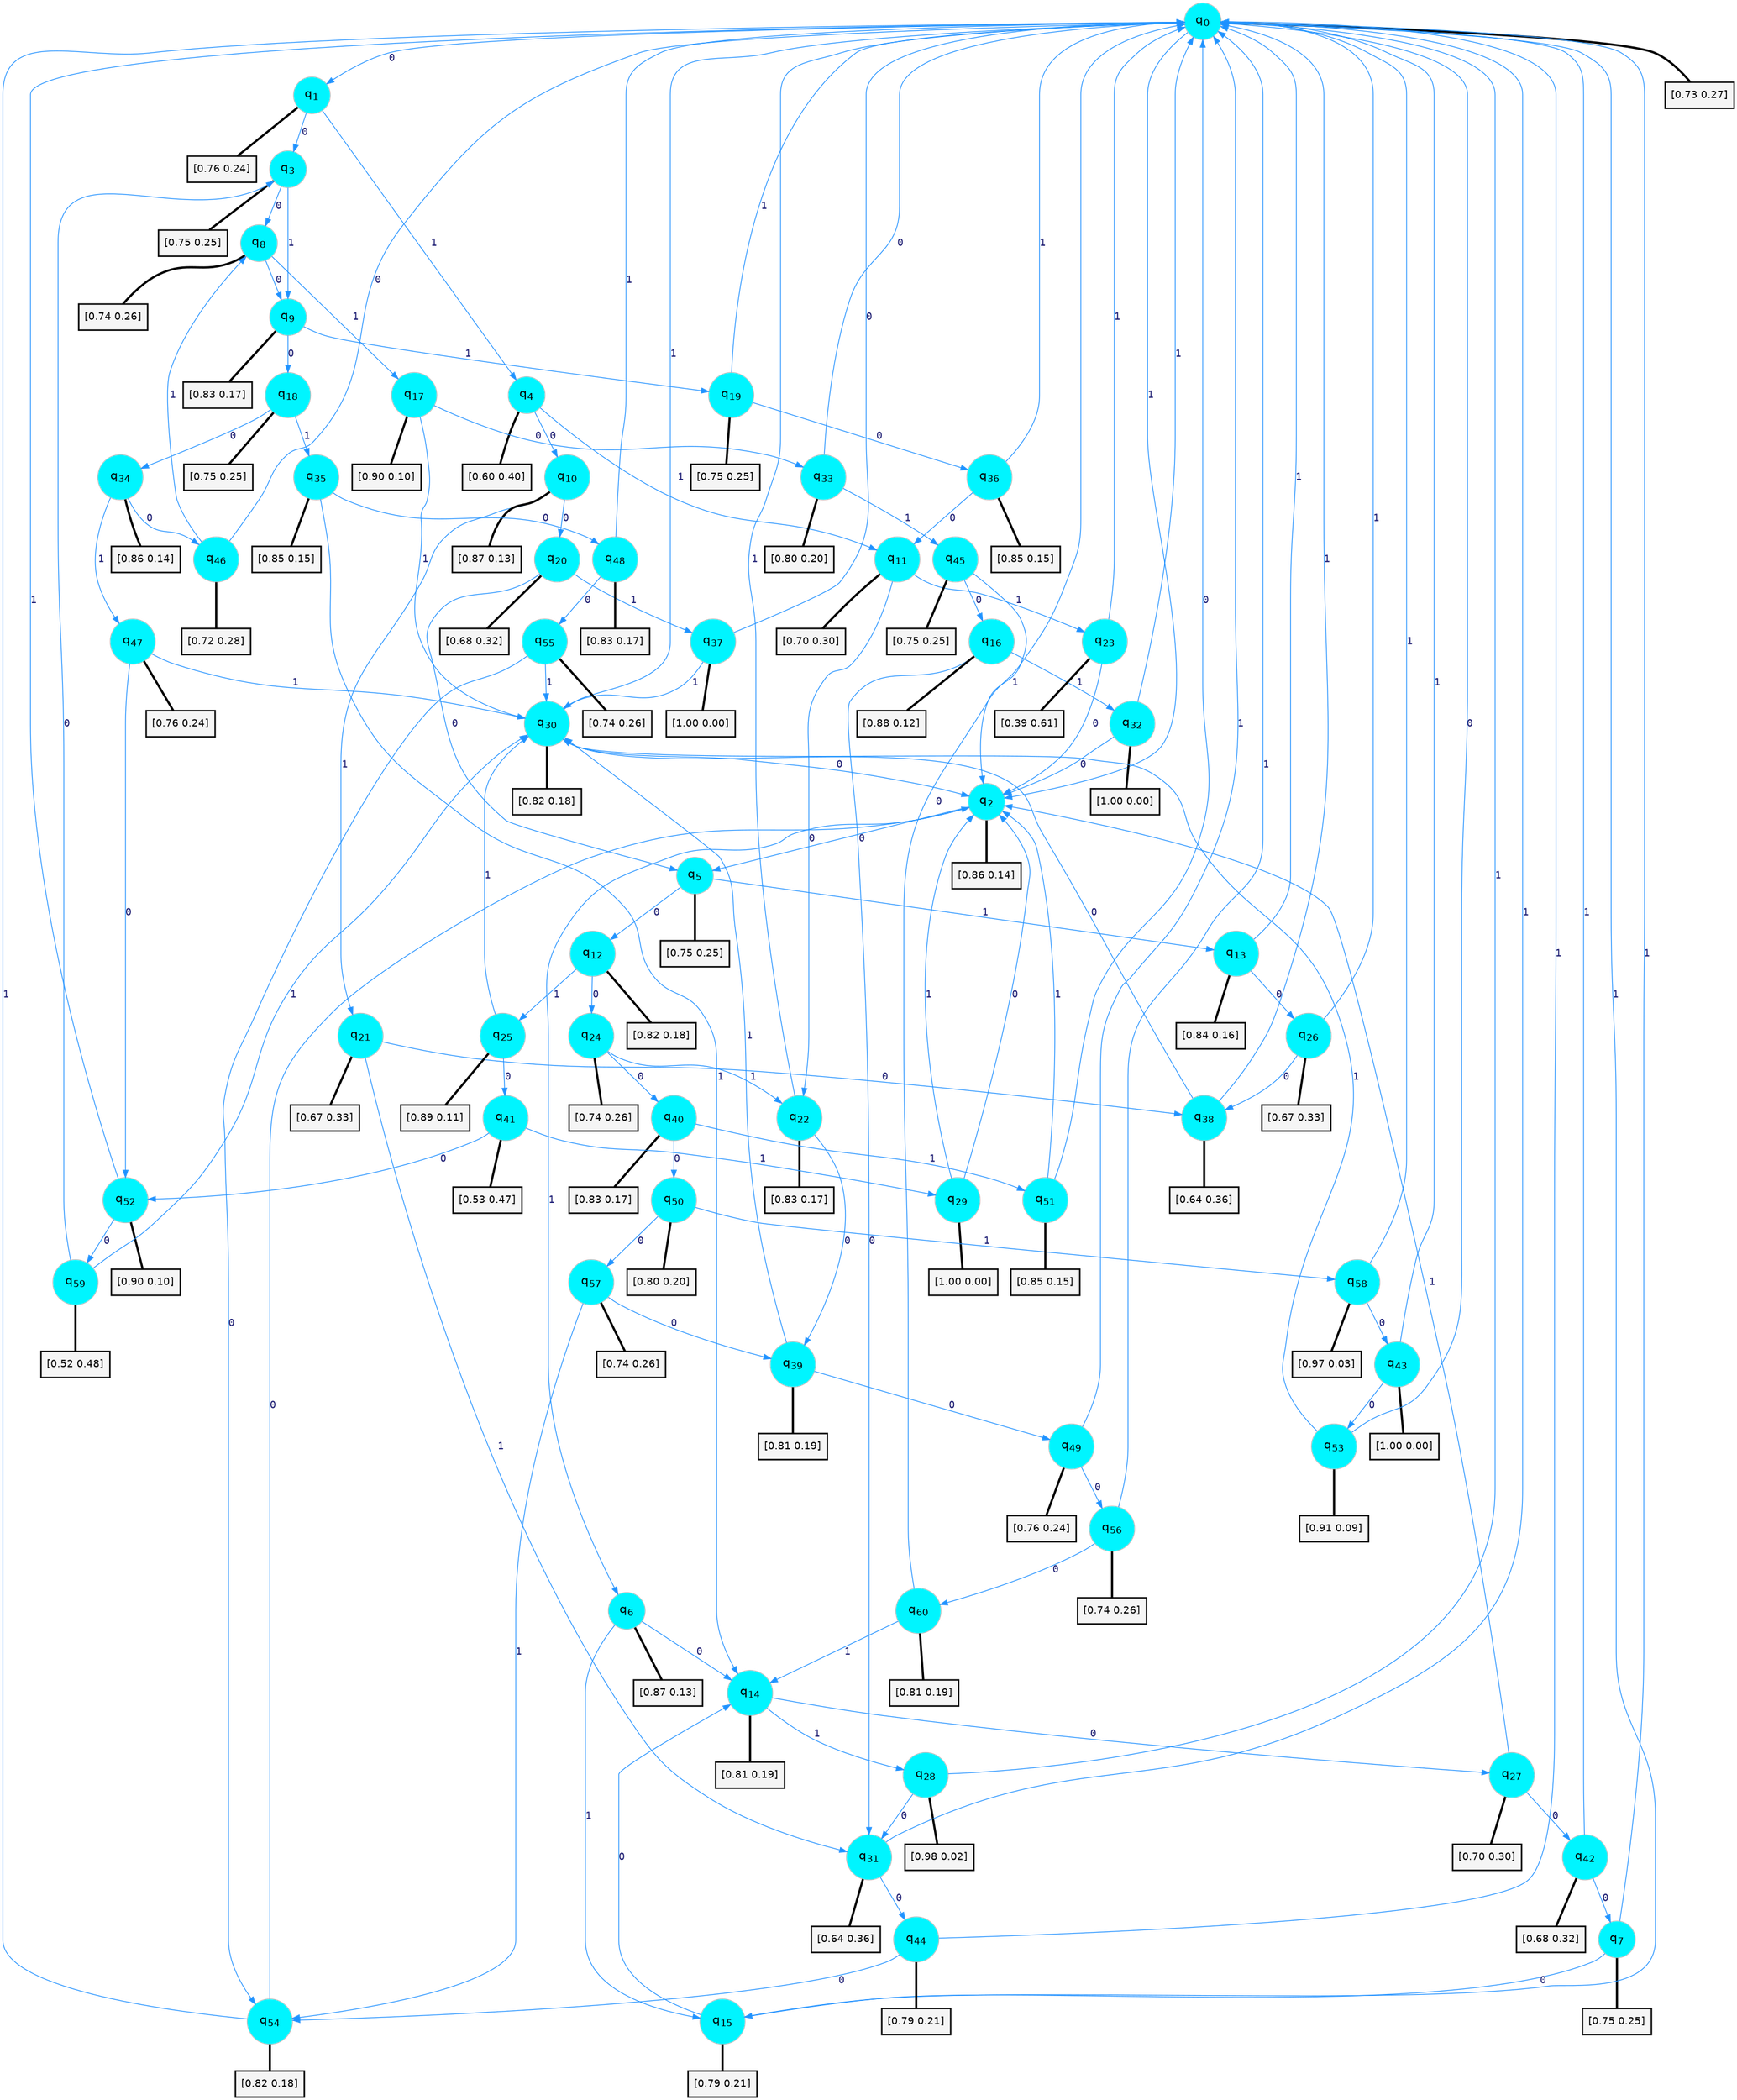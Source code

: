 digraph G {
graph [
bgcolor=transparent, dpi=300, rankdir=TD, size="40,25"];
node [
color=gray, fillcolor=turquoise1, fontcolor=black, fontname=Helvetica, fontsize=16, fontweight=bold, shape=circle, style=filled];
edge [
arrowsize=1, color=dodgerblue1, fontcolor=midnightblue, fontname=courier, fontweight=bold, penwidth=1, style=solid, weight=20];
0[label=<q<SUB>0</SUB>>];
1[label=<q<SUB>1</SUB>>];
2[label=<q<SUB>2</SUB>>];
3[label=<q<SUB>3</SUB>>];
4[label=<q<SUB>4</SUB>>];
5[label=<q<SUB>5</SUB>>];
6[label=<q<SUB>6</SUB>>];
7[label=<q<SUB>7</SUB>>];
8[label=<q<SUB>8</SUB>>];
9[label=<q<SUB>9</SUB>>];
10[label=<q<SUB>10</SUB>>];
11[label=<q<SUB>11</SUB>>];
12[label=<q<SUB>12</SUB>>];
13[label=<q<SUB>13</SUB>>];
14[label=<q<SUB>14</SUB>>];
15[label=<q<SUB>15</SUB>>];
16[label=<q<SUB>16</SUB>>];
17[label=<q<SUB>17</SUB>>];
18[label=<q<SUB>18</SUB>>];
19[label=<q<SUB>19</SUB>>];
20[label=<q<SUB>20</SUB>>];
21[label=<q<SUB>21</SUB>>];
22[label=<q<SUB>22</SUB>>];
23[label=<q<SUB>23</SUB>>];
24[label=<q<SUB>24</SUB>>];
25[label=<q<SUB>25</SUB>>];
26[label=<q<SUB>26</SUB>>];
27[label=<q<SUB>27</SUB>>];
28[label=<q<SUB>28</SUB>>];
29[label=<q<SUB>29</SUB>>];
30[label=<q<SUB>30</SUB>>];
31[label=<q<SUB>31</SUB>>];
32[label=<q<SUB>32</SUB>>];
33[label=<q<SUB>33</SUB>>];
34[label=<q<SUB>34</SUB>>];
35[label=<q<SUB>35</SUB>>];
36[label=<q<SUB>36</SUB>>];
37[label=<q<SUB>37</SUB>>];
38[label=<q<SUB>38</SUB>>];
39[label=<q<SUB>39</SUB>>];
40[label=<q<SUB>40</SUB>>];
41[label=<q<SUB>41</SUB>>];
42[label=<q<SUB>42</SUB>>];
43[label=<q<SUB>43</SUB>>];
44[label=<q<SUB>44</SUB>>];
45[label=<q<SUB>45</SUB>>];
46[label=<q<SUB>46</SUB>>];
47[label=<q<SUB>47</SUB>>];
48[label=<q<SUB>48</SUB>>];
49[label=<q<SUB>49</SUB>>];
50[label=<q<SUB>50</SUB>>];
51[label=<q<SUB>51</SUB>>];
52[label=<q<SUB>52</SUB>>];
53[label=<q<SUB>53</SUB>>];
54[label=<q<SUB>54</SUB>>];
55[label=<q<SUB>55</SUB>>];
56[label=<q<SUB>56</SUB>>];
57[label=<q<SUB>57</SUB>>];
58[label=<q<SUB>58</SUB>>];
59[label=<q<SUB>59</SUB>>];
60[label=<q<SUB>60</SUB>>];
61[label="[0.73 0.27]", shape=box,fontcolor=black, fontname=Helvetica, fontsize=14, penwidth=2, fillcolor=whitesmoke,color=black];
62[label="[0.76 0.24]", shape=box,fontcolor=black, fontname=Helvetica, fontsize=14, penwidth=2, fillcolor=whitesmoke,color=black];
63[label="[0.86 0.14]", shape=box,fontcolor=black, fontname=Helvetica, fontsize=14, penwidth=2, fillcolor=whitesmoke,color=black];
64[label="[0.75 0.25]", shape=box,fontcolor=black, fontname=Helvetica, fontsize=14, penwidth=2, fillcolor=whitesmoke,color=black];
65[label="[0.60 0.40]", shape=box,fontcolor=black, fontname=Helvetica, fontsize=14, penwidth=2, fillcolor=whitesmoke,color=black];
66[label="[0.75 0.25]", shape=box,fontcolor=black, fontname=Helvetica, fontsize=14, penwidth=2, fillcolor=whitesmoke,color=black];
67[label="[0.87 0.13]", shape=box,fontcolor=black, fontname=Helvetica, fontsize=14, penwidth=2, fillcolor=whitesmoke,color=black];
68[label="[0.75 0.25]", shape=box,fontcolor=black, fontname=Helvetica, fontsize=14, penwidth=2, fillcolor=whitesmoke,color=black];
69[label="[0.74 0.26]", shape=box,fontcolor=black, fontname=Helvetica, fontsize=14, penwidth=2, fillcolor=whitesmoke,color=black];
70[label="[0.83 0.17]", shape=box,fontcolor=black, fontname=Helvetica, fontsize=14, penwidth=2, fillcolor=whitesmoke,color=black];
71[label="[0.87 0.13]", shape=box,fontcolor=black, fontname=Helvetica, fontsize=14, penwidth=2, fillcolor=whitesmoke,color=black];
72[label="[0.70 0.30]", shape=box,fontcolor=black, fontname=Helvetica, fontsize=14, penwidth=2, fillcolor=whitesmoke,color=black];
73[label="[0.82 0.18]", shape=box,fontcolor=black, fontname=Helvetica, fontsize=14, penwidth=2, fillcolor=whitesmoke,color=black];
74[label="[0.84 0.16]", shape=box,fontcolor=black, fontname=Helvetica, fontsize=14, penwidth=2, fillcolor=whitesmoke,color=black];
75[label="[0.81 0.19]", shape=box,fontcolor=black, fontname=Helvetica, fontsize=14, penwidth=2, fillcolor=whitesmoke,color=black];
76[label="[0.79 0.21]", shape=box,fontcolor=black, fontname=Helvetica, fontsize=14, penwidth=2, fillcolor=whitesmoke,color=black];
77[label="[0.88 0.12]", shape=box,fontcolor=black, fontname=Helvetica, fontsize=14, penwidth=2, fillcolor=whitesmoke,color=black];
78[label="[0.90 0.10]", shape=box,fontcolor=black, fontname=Helvetica, fontsize=14, penwidth=2, fillcolor=whitesmoke,color=black];
79[label="[0.75 0.25]", shape=box,fontcolor=black, fontname=Helvetica, fontsize=14, penwidth=2, fillcolor=whitesmoke,color=black];
80[label="[0.75 0.25]", shape=box,fontcolor=black, fontname=Helvetica, fontsize=14, penwidth=2, fillcolor=whitesmoke,color=black];
81[label="[0.68 0.32]", shape=box,fontcolor=black, fontname=Helvetica, fontsize=14, penwidth=2, fillcolor=whitesmoke,color=black];
82[label="[0.67 0.33]", shape=box,fontcolor=black, fontname=Helvetica, fontsize=14, penwidth=2, fillcolor=whitesmoke,color=black];
83[label="[0.83 0.17]", shape=box,fontcolor=black, fontname=Helvetica, fontsize=14, penwidth=2, fillcolor=whitesmoke,color=black];
84[label="[0.39 0.61]", shape=box,fontcolor=black, fontname=Helvetica, fontsize=14, penwidth=2, fillcolor=whitesmoke,color=black];
85[label="[0.74 0.26]", shape=box,fontcolor=black, fontname=Helvetica, fontsize=14, penwidth=2, fillcolor=whitesmoke,color=black];
86[label="[0.89 0.11]", shape=box,fontcolor=black, fontname=Helvetica, fontsize=14, penwidth=2, fillcolor=whitesmoke,color=black];
87[label="[0.67 0.33]", shape=box,fontcolor=black, fontname=Helvetica, fontsize=14, penwidth=2, fillcolor=whitesmoke,color=black];
88[label="[0.70 0.30]", shape=box,fontcolor=black, fontname=Helvetica, fontsize=14, penwidth=2, fillcolor=whitesmoke,color=black];
89[label="[0.98 0.02]", shape=box,fontcolor=black, fontname=Helvetica, fontsize=14, penwidth=2, fillcolor=whitesmoke,color=black];
90[label="[1.00 0.00]", shape=box,fontcolor=black, fontname=Helvetica, fontsize=14, penwidth=2, fillcolor=whitesmoke,color=black];
91[label="[0.82 0.18]", shape=box,fontcolor=black, fontname=Helvetica, fontsize=14, penwidth=2, fillcolor=whitesmoke,color=black];
92[label="[0.64 0.36]", shape=box,fontcolor=black, fontname=Helvetica, fontsize=14, penwidth=2, fillcolor=whitesmoke,color=black];
93[label="[1.00 0.00]", shape=box,fontcolor=black, fontname=Helvetica, fontsize=14, penwidth=2, fillcolor=whitesmoke,color=black];
94[label="[0.80 0.20]", shape=box,fontcolor=black, fontname=Helvetica, fontsize=14, penwidth=2, fillcolor=whitesmoke,color=black];
95[label="[0.86 0.14]", shape=box,fontcolor=black, fontname=Helvetica, fontsize=14, penwidth=2, fillcolor=whitesmoke,color=black];
96[label="[0.85 0.15]", shape=box,fontcolor=black, fontname=Helvetica, fontsize=14, penwidth=2, fillcolor=whitesmoke,color=black];
97[label="[0.85 0.15]", shape=box,fontcolor=black, fontname=Helvetica, fontsize=14, penwidth=2, fillcolor=whitesmoke,color=black];
98[label="[1.00 0.00]", shape=box,fontcolor=black, fontname=Helvetica, fontsize=14, penwidth=2, fillcolor=whitesmoke,color=black];
99[label="[0.64 0.36]", shape=box,fontcolor=black, fontname=Helvetica, fontsize=14, penwidth=2, fillcolor=whitesmoke,color=black];
100[label="[0.81 0.19]", shape=box,fontcolor=black, fontname=Helvetica, fontsize=14, penwidth=2, fillcolor=whitesmoke,color=black];
101[label="[0.83 0.17]", shape=box,fontcolor=black, fontname=Helvetica, fontsize=14, penwidth=2, fillcolor=whitesmoke,color=black];
102[label="[0.53 0.47]", shape=box,fontcolor=black, fontname=Helvetica, fontsize=14, penwidth=2, fillcolor=whitesmoke,color=black];
103[label="[0.68 0.32]", shape=box,fontcolor=black, fontname=Helvetica, fontsize=14, penwidth=2, fillcolor=whitesmoke,color=black];
104[label="[1.00 0.00]", shape=box,fontcolor=black, fontname=Helvetica, fontsize=14, penwidth=2, fillcolor=whitesmoke,color=black];
105[label="[0.79 0.21]", shape=box,fontcolor=black, fontname=Helvetica, fontsize=14, penwidth=2, fillcolor=whitesmoke,color=black];
106[label="[0.75 0.25]", shape=box,fontcolor=black, fontname=Helvetica, fontsize=14, penwidth=2, fillcolor=whitesmoke,color=black];
107[label="[0.72 0.28]", shape=box,fontcolor=black, fontname=Helvetica, fontsize=14, penwidth=2, fillcolor=whitesmoke,color=black];
108[label="[0.76 0.24]", shape=box,fontcolor=black, fontname=Helvetica, fontsize=14, penwidth=2, fillcolor=whitesmoke,color=black];
109[label="[0.83 0.17]", shape=box,fontcolor=black, fontname=Helvetica, fontsize=14, penwidth=2, fillcolor=whitesmoke,color=black];
110[label="[0.76 0.24]", shape=box,fontcolor=black, fontname=Helvetica, fontsize=14, penwidth=2, fillcolor=whitesmoke,color=black];
111[label="[0.80 0.20]", shape=box,fontcolor=black, fontname=Helvetica, fontsize=14, penwidth=2, fillcolor=whitesmoke,color=black];
112[label="[0.85 0.15]", shape=box,fontcolor=black, fontname=Helvetica, fontsize=14, penwidth=2, fillcolor=whitesmoke,color=black];
113[label="[0.90 0.10]", shape=box,fontcolor=black, fontname=Helvetica, fontsize=14, penwidth=2, fillcolor=whitesmoke,color=black];
114[label="[0.91 0.09]", shape=box,fontcolor=black, fontname=Helvetica, fontsize=14, penwidth=2, fillcolor=whitesmoke,color=black];
115[label="[0.82 0.18]", shape=box,fontcolor=black, fontname=Helvetica, fontsize=14, penwidth=2, fillcolor=whitesmoke,color=black];
116[label="[0.74 0.26]", shape=box,fontcolor=black, fontname=Helvetica, fontsize=14, penwidth=2, fillcolor=whitesmoke,color=black];
117[label="[0.74 0.26]", shape=box,fontcolor=black, fontname=Helvetica, fontsize=14, penwidth=2, fillcolor=whitesmoke,color=black];
118[label="[0.74 0.26]", shape=box,fontcolor=black, fontname=Helvetica, fontsize=14, penwidth=2, fillcolor=whitesmoke,color=black];
119[label="[0.97 0.03]", shape=box,fontcolor=black, fontname=Helvetica, fontsize=14, penwidth=2, fillcolor=whitesmoke,color=black];
120[label="[0.52 0.48]", shape=box,fontcolor=black, fontname=Helvetica, fontsize=14, penwidth=2, fillcolor=whitesmoke,color=black];
121[label="[0.81 0.19]", shape=box,fontcolor=black, fontname=Helvetica, fontsize=14, penwidth=2, fillcolor=whitesmoke,color=black];
0->1 [label=0];
0->2 [label=1];
0->61 [arrowhead=none, penwidth=3,color=black];
1->3 [label=0];
1->4 [label=1];
1->62 [arrowhead=none, penwidth=3,color=black];
2->5 [label=0];
2->6 [label=1];
2->63 [arrowhead=none, penwidth=3,color=black];
3->8 [label=0];
3->9 [label=1];
3->64 [arrowhead=none, penwidth=3,color=black];
4->10 [label=0];
4->11 [label=1];
4->65 [arrowhead=none, penwidth=3,color=black];
5->12 [label=0];
5->13 [label=1];
5->66 [arrowhead=none, penwidth=3,color=black];
6->14 [label=0];
6->15 [label=1];
6->67 [arrowhead=none, penwidth=3,color=black];
7->15 [label=0];
7->0 [label=1];
7->68 [arrowhead=none, penwidth=3,color=black];
8->9 [label=0];
8->17 [label=1];
8->69 [arrowhead=none, penwidth=3,color=black];
9->18 [label=0];
9->19 [label=1];
9->70 [arrowhead=none, penwidth=3,color=black];
10->20 [label=0];
10->21 [label=1];
10->71 [arrowhead=none, penwidth=3,color=black];
11->22 [label=0];
11->23 [label=1];
11->72 [arrowhead=none, penwidth=3,color=black];
12->24 [label=0];
12->25 [label=1];
12->73 [arrowhead=none, penwidth=3,color=black];
13->26 [label=0];
13->0 [label=1];
13->74 [arrowhead=none, penwidth=3,color=black];
14->27 [label=0];
14->28 [label=1];
14->75 [arrowhead=none, penwidth=3,color=black];
15->14 [label=0];
15->0 [label=1];
15->76 [arrowhead=none, penwidth=3,color=black];
16->31 [label=0];
16->32 [label=1];
16->77 [arrowhead=none, penwidth=3,color=black];
17->33 [label=0];
17->30 [label=1];
17->78 [arrowhead=none, penwidth=3,color=black];
18->34 [label=0];
18->35 [label=1];
18->79 [arrowhead=none, penwidth=3,color=black];
19->36 [label=0];
19->0 [label=1];
19->80 [arrowhead=none, penwidth=3,color=black];
20->5 [label=0];
20->37 [label=1];
20->81 [arrowhead=none, penwidth=3,color=black];
21->38 [label=0];
21->31 [label=1];
21->82 [arrowhead=none, penwidth=3,color=black];
22->39 [label=0];
22->0 [label=1];
22->83 [arrowhead=none, penwidth=3,color=black];
23->2 [label=0];
23->0 [label=1];
23->84 [arrowhead=none, penwidth=3,color=black];
24->40 [label=0];
24->22 [label=1];
24->85 [arrowhead=none, penwidth=3,color=black];
25->41 [label=0];
25->30 [label=1];
25->86 [arrowhead=none, penwidth=3,color=black];
26->38 [label=0];
26->0 [label=1];
26->87 [arrowhead=none, penwidth=3,color=black];
27->42 [label=0];
27->2 [label=1];
27->88 [arrowhead=none, penwidth=3,color=black];
28->31 [label=0];
28->0 [label=1];
28->89 [arrowhead=none, penwidth=3,color=black];
29->2 [label=0];
29->2 [label=1];
29->90 [arrowhead=none, penwidth=3,color=black];
30->2 [label=0];
30->0 [label=1];
30->91 [arrowhead=none, penwidth=3,color=black];
31->44 [label=0];
31->0 [label=1];
31->92 [arrowhead=none, penwidth=3,color=black];
32->2 [label=0];
32->0 [label=1];
32->93 [arrowhead=none, penwidth=3,color=black];
33->0 [label=0];
33->45 [label=1];
33->94 [arrowhead=none, penwidth=3,color=black];
34->46 [label=0];
34->47 [label=1];
34->95 [arrowhead=none, penwidth=3,color=black];
35->48 [label=0];
35->14 [label=1];
35->96 [arrowhead=none, penwidth=3,color=black];
36->11 [label=0];
36->0 [label=1];
36->97 [arrowhead=none, penwidth=3,color=black];
37->0 [label=0];
37->30 [label=1];
37->98 [arrowhead=none, penwidth=3,color=black];
38->30 [label=0];
38->0 [label=1];
38->99 [arrowhead=none, penwidth=3,color=black];
39->49 [label=0];
39->30 [label=1];
39->100 [arrowhead=none, penwidth=3,color=black];
40->50 [label=0];
40->51 [label=1];
40->101 [arrowhead=none, penwidth=3,color=black];
41->52 [label=0];
41->29 [label=1];
41->102 [arrowhead=none, penwidth=3,color=black];
42->7 [label=0];
42->0 [label=1];
42->103 [arrowhead=none, penwidth=3,color=black];
43->53 [label=0];
43->0 [label=1];
43->104 [arrowhead=none, penwidth=3,color=black];
44->54 [label=0];
44->0 [label=1];
44->105 [arrowhead=none, penwidth=3,color=black];
45->16 [label=0];
45->2 [label=1];
45->106 [arrowhead=none, penwidth=3,color=black];
46->0 [label=0];
46->8 [label=1];
46->107 [arrowhead=none, penwidth=3,color=black];
47->52 [label=0];
47->30 [label=1];
47->108 [arrowhead=none, penwidth=3,color=black];
48->55 [label=0];
48->0 [label=1];
48->109 [arrowhead=none, penwidth=3,color=black];
49->56 [label=0];
49->0 [label=1];
49->110 [arrowhead=none, penwidth=3,color=black];
50->57 [label=0];
50->58 [label=1];
50->111 [arrowhead=none, penwidth=3,color=black];
51->0 [label=0];
51->2 [label=1];
51->112 [arrowhead=none, penwidth=3,color=black];
52->59 [label=0];
52->0 [label=1];
52->113 [arrowhead=none, penwidth=3,color=black];
53->0 [label=0];
53->30 [label=1];
53->114 [arrowhead=none, penwidth=3,color=black];
54->2 [label=0];
54->0 [label=1];
54->115 [arrowhead=none, penwidth=3,color=black];
55->54 [label=0];
55->30 [label=1];
55->116 [arrowhead=none, penwidth=3,color=black];
56->60 [label=0];
56->0 [label=1];
56->117 [arrowhead=none, penwidth=3,color=black];
57->39 [label=0];
57->54 [label=1];
57->118 [arrowhead=none, penwidth=3,color=black];
58->43 [label=0];
58->0 [label=1];
58->119 [arrowhead=none, penwidth=3,color=black];
59->3 [label=0];
59->30 [label=1];
59->120 [arrowhead=none, penwidth=3,color=black];
60->0 [label=0];
60->14 [label=1];
60->121 [arrowhead=none, penwidth=3,color=black];
}
